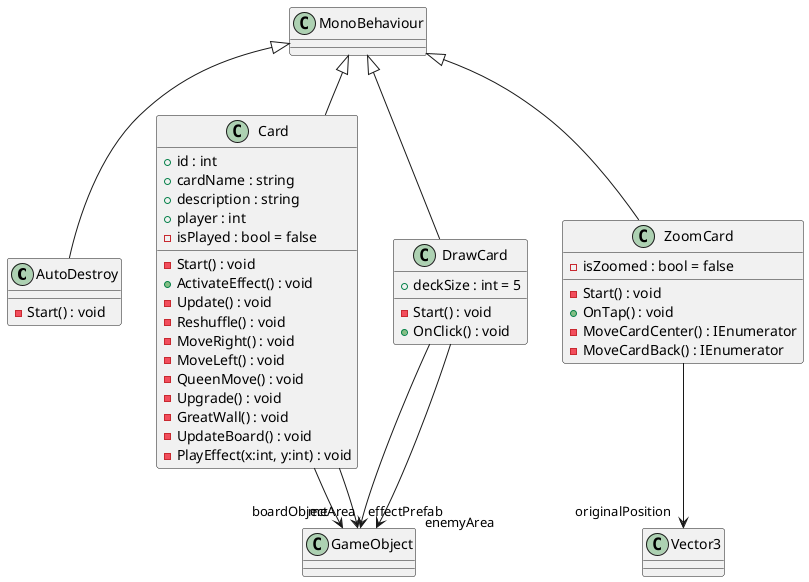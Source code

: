 @startuml
class AutoDestroy {
    - Start() : void
}
MonoBehaviour <|-- AutoDestroy
class Card {
    + id : int
    + cardName : string
    + description : string
    + player : int
    - isPlayed : bool = false
    - Start() : void
    + ActivateEffect() : void
    - Update() : void
    - Reshuffle() : void
    - MoveRight() : void
    - MoveLeft() : void
    - QueenMove() : void
    - Upgrade() : void
    - GreatWall() : void
    - UpdateBoard() : void
    - PlayEffect(x:int, y:int) : void
}
MonoBehaviour <|-- Card
Card --> "boardObject" GameObject
Card --> "effectPrefab" GameObject
class DrawCard {
    + deckSize : int = 5
    - Start() : void
    + OnClick() : void
}
MonoBehaviour <|-- DrawCard
DrawCard --> "meArea" GameObject
DrawCard --> "enemyArea" GameObject
class ZoomCard {
    - isZoomed : bool = false
    - Start() : void
    + OnTap() : void
    - MoveCardCenter() : IEnumerator
    - MoveCardBack() : IEnumerator
}
MonoBehaviour <|-- ZoomCard
ZoomCard --> "originalPosition" Vector3
@enduml
